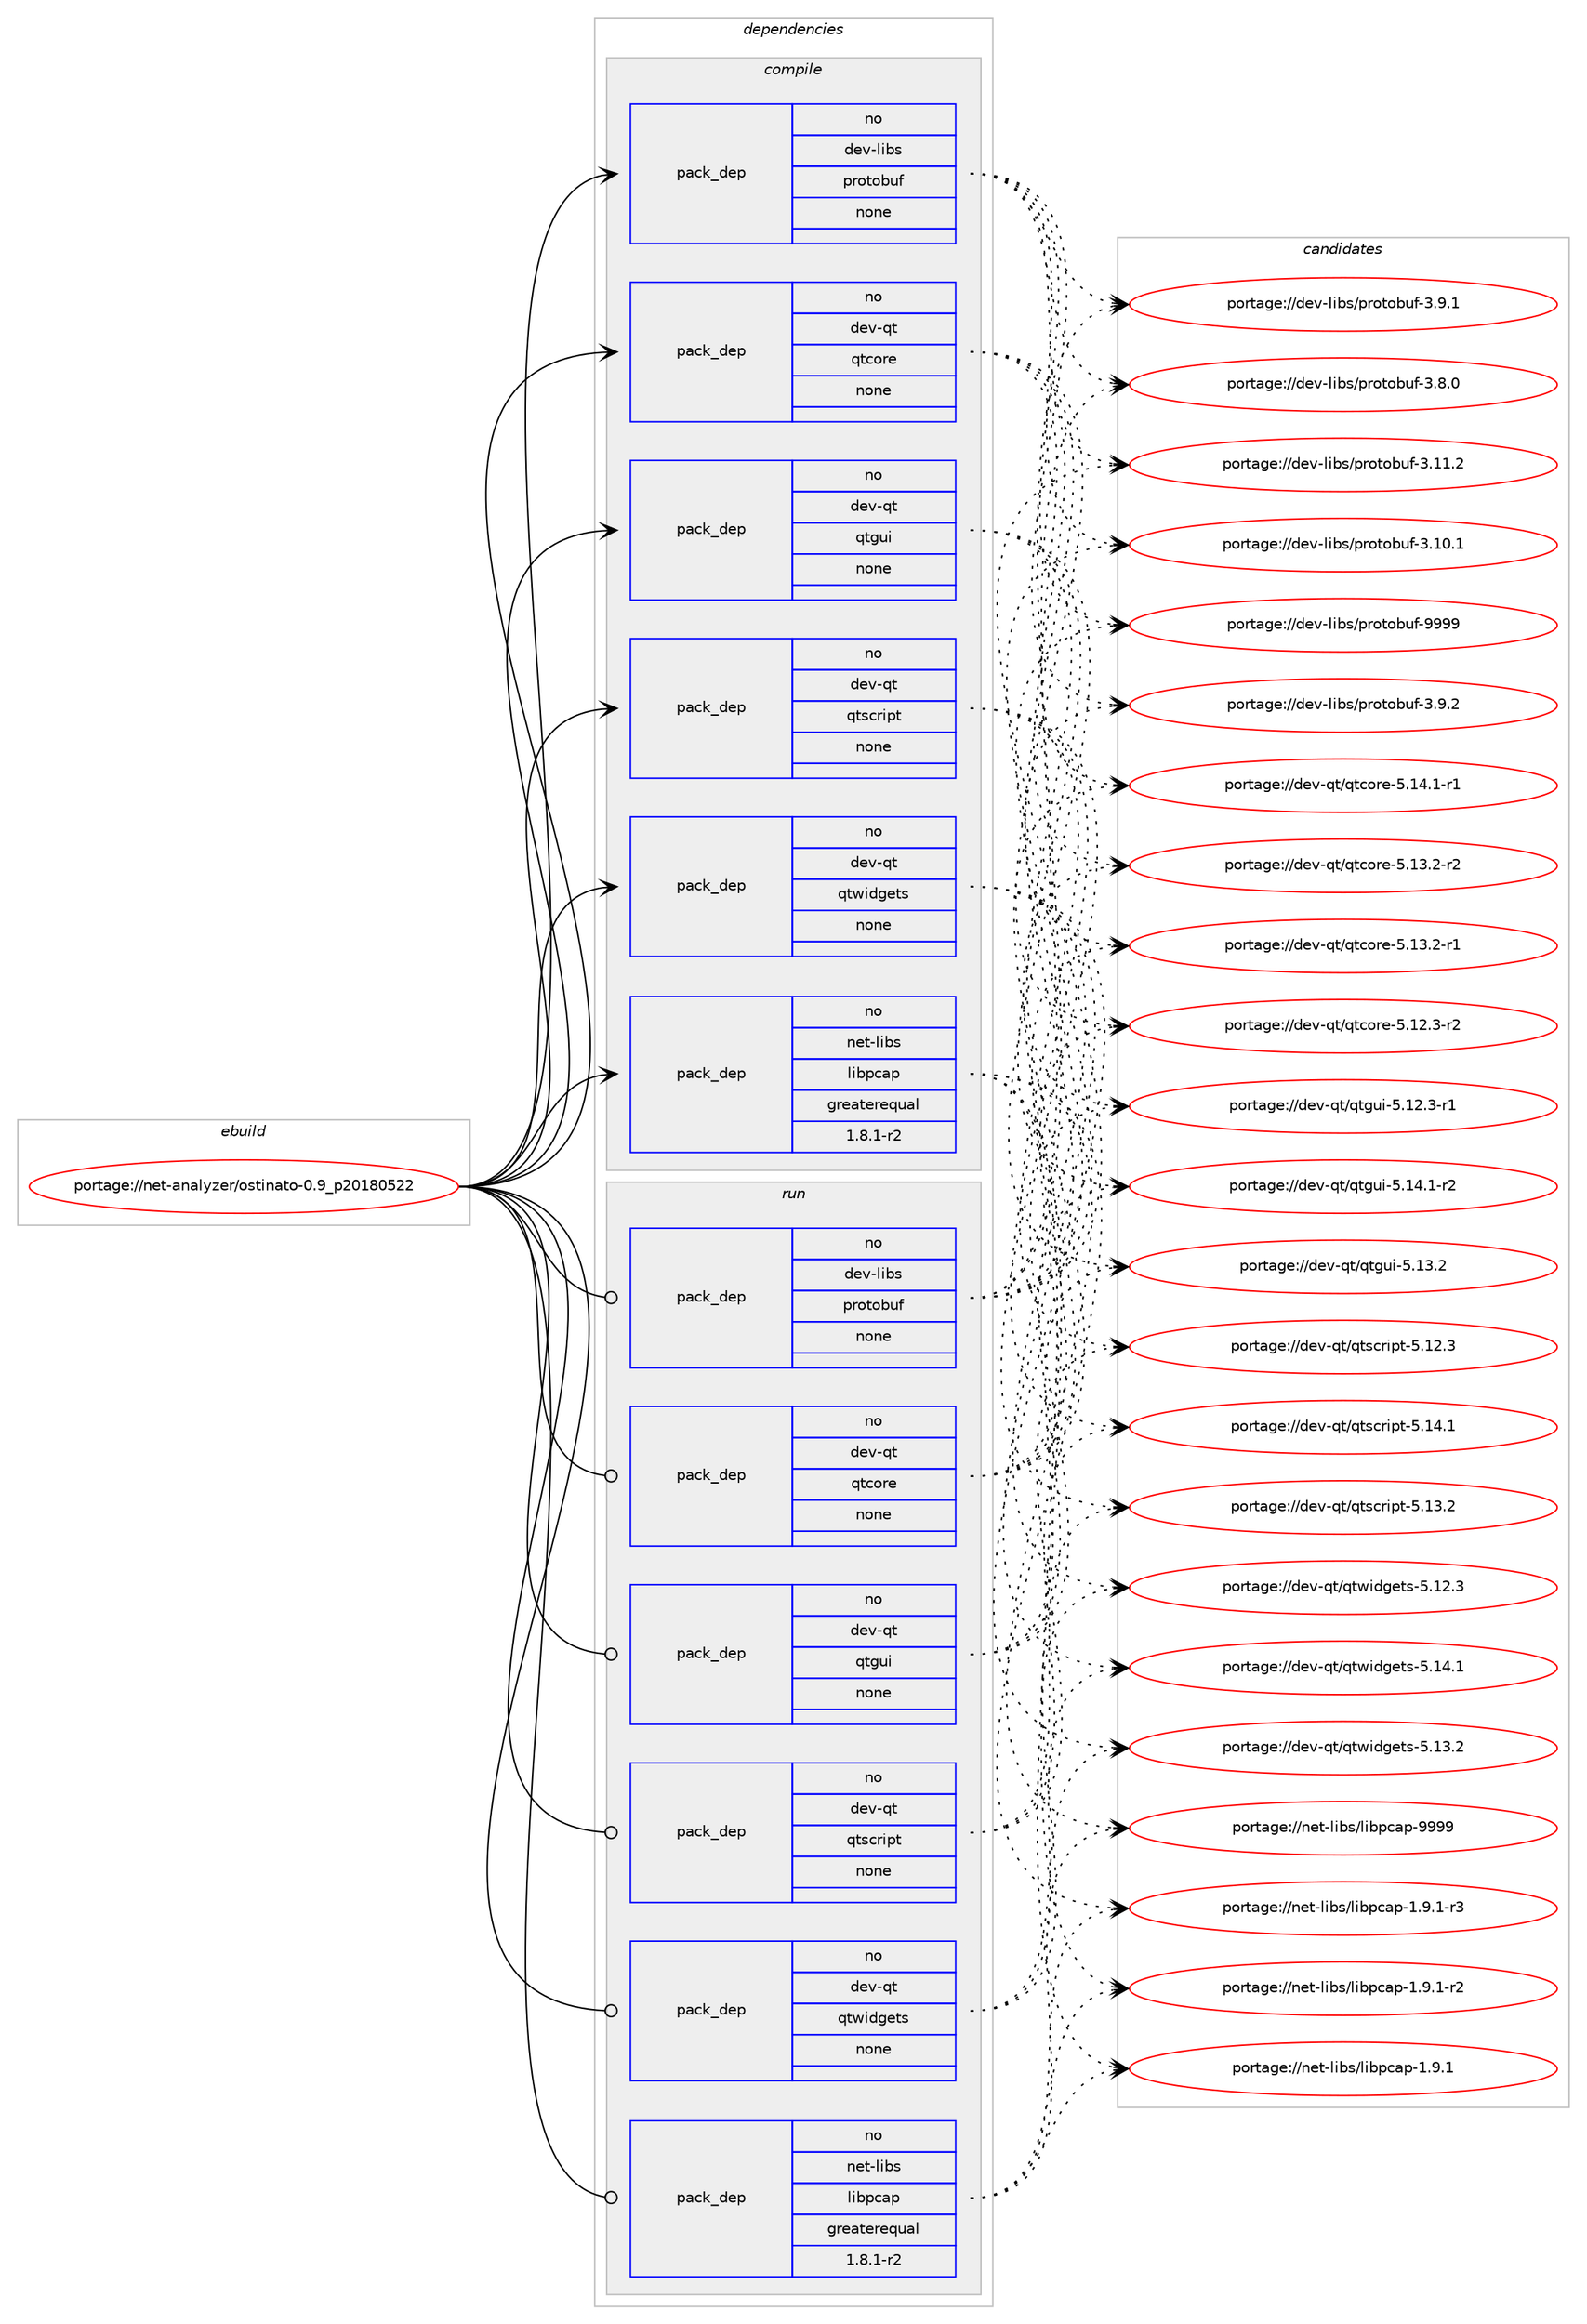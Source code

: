 digraph prolog {

# *************
# Graph options
# *************

newrank=true;
concentrate=true;
compound=true;
graph [rankdir=LR,fontname=Helvetica,fontsize=10,ranksep=1.5];#, ranksep=2.5, nodesep=0.2];
edge  [arrowhead=vee];
node  [fontname=Helvetica,fontsize=10];

# **********
# The ebuild
# **********

subgraph cluster_leftcol {
color=gray;
rank=same;
label=<<i>ebuild</i>>;
id [label="portage://net-analyzer/ostinato-0.9_p20180522", color=red, width=4, href="../net-analyzer/ostinato-0.9_p20180522.svg"];
}

# ****************
# The dependencies
# ****************

subgraph cluster_midcol {
color=gray;
label=<<i>dependencies</i>>;
subgraph cluster_compile {
fillcolor="#eeeeee";
style=filled;
label=<<i>compile</i>>;
subgraph pack69144 {
dependency90657 [label=<<TABLE BORDER="0" CELLBORDER="1" CELLSPACING="0" CELLPADDING="4" WIDTH="220"><TR><TD ROWSPAN="6" CELLPADDING="30">pack_dep</TD></TR><TR><TD WIDTH="110">no</TD></TR><TR><TD>dev-libs</TD></TR><TR><TD>protobuf</TD></TR><TR><TD>none</TD></TR><TR><TD></TD></TR></TABLE>>, shape=none, color=blue];
}
id:e -> dependency90657:w [weight=20,style="solid",arrowhead="vee"];
subgraph pack69145 {
dependency90658 [label=<<TABLE BORDER="0" CELLBORDER="1" CELLSPACING="0" CELLPADDING="4" WIDTH="220"><TR><TD ROWSPAN="6" CELLPADDING="30">pack_dep</TD></TR><TR><TD WIDTH="110">no</TD></TR><TR><TD>dev-qt</TD></TR><TR><TD>qtcore</TD></TR><TR><TD>none</TD></TR><TR><TD></TD></TR></TABLE>>, shape=none, color=blue];
}
id:e -> dependency90658:w [weight=20,style="solid",arrowhead="vee"];
subgraph pack69146 {
dependency90659 [label=<<TABLE BORDER="0" CELLBORDER="1" CELLSPACING="0" CELLPADDING="4" WIDTH="220"><TR><TD ROWSPAN="6" CELLPADDING="30">pack_dep</TD></TR><TR><TD WIDTH="110">no</TD></TR><TR><TD>dev-qt</TD></TR><TR><TD>qtgui</TD></TR><TR><TD>none</TD></TR><TR><TD></TD></TR></TABLE>>, shape=none, color=blue];
}
id:e -> dependency90659:w [weight=20,style="solid",arrowhead="vee"];
subgraph pack69147 {
dependency90660 [label=<<TABLE BORDER="0" CELLBORDER="1" CELLSPACING="0" CELLPADDING="4" WIDTH="220"><TR><TD ROWSPAN="6" CELLPADDING="30">pack_dep</TD></TR><TR><TD WIDTH="110">no</TD></TR><TR><TD>dev-qt</TD></TR><TR><TD>qtscript</TD></TR><TR><TD>none</TD></TR><TR><TD></TD></TR></TABLE>>, shape=none, color=blue];
}
id:e -> dependency90660:w [weight=20,style="solid",arrowhead="vee"];
subgraph pack69148 {
dependency90661 [label=<<TABLE BORDER="0" CELLBORDER="1" CELLSPACING="0" CELLPADDING="4" WIDTH="220"><TR><TD ROWSPAN="6" CELLPADDING="30">pack_dep</TD></TR><TR><TD WIDTH="110">no</TD></TR><TR><TD>dev-qt</TD></TR><TR><TD>qtwidgets</TD></TR><TR><TD>none</TD></TR><TR><TD></TD></TR></TABLE>>, shape=none, color=blue];
}
id:e -> dependency90661:w [weight=20,style="solid",arrowhead="vee"];
subgraph pack69149 {
dependency90662 [label=<<TABLE BORDER="0" CELLBORDER="1" CELLSPACING="0" CELLPADDING="4" WIDTH="220"><TR><TD ROWSPAN="6" CELLPADDING="30">pack_dep</TD></TR><TR><TD WIDTH="110">no</TD></TR><TR><TD>net-libs</TD></TR><TR><TD>libpcap</TD></TR><TR><TD>greaterequal</TD></TR><TR><TD>1.8.1-r2</TD></TR></TABLE>>, shape=none, color=blue];
}
id:e -> dependency90662:w [weight=20,style="solid",arrowhead="vee"];
}
subgraph cluster_compileandrun {
fillcolor="#eeeeee";
style=filled;
label=<<i>compile and run</i>>;
}
subgraph cluster_run {
fillcolor="#eeeeee";
style=filled;
label=<<i>run</i>>;
subgraph pack69150 {
dependency90663 [label=<<TABLE BORDER="0" CELLBORDER="1" CELLSPACING="0" CELLPADDING="4" WIDTH="220"><TR><TD ROWSPAN="6" CELLPADDING="30">pack_dep</TD></TR><TR><TD WIDTH="110">no</TD></TR><TR><TD>dev-libs</TD></TR><TR><TD>protobuf</TD></TR><TR><TD>none</TD></TR><TR><TD></TD></TR></TABLE>>, shape=none, color=blue];
}
id:e -> dependency90663:w [weight=20,style="solid",arrowhead="odot"];
subgraph pack69151 {
dependency90664 [label=<<TABLE BORDER="0" CELLBORDER="1" CELLSPACING="0" CELLPADDING="4" WIDTH="220"><TR><TD ROWSPAN="6" CELLPADDING="30">pack_dep</TD></TR><TR><TD WIDTH="110">no</TD></TR><TR><TD>dev-qt</TD></TR><TR><TD>qtcore</TD></TR><TR><TD>none</TD></TR><TR><TD></TD></TR></TABLE>>, shape=none, color=blue];
}
id:e -> dependency90664:w [weight=20,style="solid",arrowhead="odot"];
subgraph pack69152 {
dependency90665 [label=<<TABLE BORDER="0" CELLBORDER="1" CELLSPACING="0" CELLPADDING="4" WIDTH="220"><TR><TD ROWSPAN="6" CELLPADDING="30">pack_dep</TD></TR><TR><TD WIDTH="110">no</TD></TR><TR><TD>dev-qt</TD></TR><TR><TD>qtgui</TD></TR><TR><TD>none</TD></TR><TR><TD></TD></TR></TABLE>>, shape=none, color=blue];
}
id:e -> dependency90665:w [weight=20,style="solid",arrowhead="odot"];
subgraph pack69153 {
dependency90666 [label=<<TABLE BORDER="0" CELLBORDER="1" CELLSPACING="0" CELLPADDING="4" WIDTH="220"><TR><TD ROWSPAN="6" CELLPADDING="30">pack_dep</TD></TR><TR><TD WIDTH="110">no</TD></TR><TR><TD>dev-qt</TD></TR><TR><TD>qtscript</TD></TR><TR><TD>none</TD></TR><TR><TD></TD></TR></TABLE>>, shape=none, color=blue];
}
id:e -> dependency90666:w [weight=20,style="solid",arrowhead="odot"];
subgraph pack69154 {
dependency90667 [label=<<TABLE BORDER="0" CELLBORDER="1" CELLSPACING="0" CELLPADDING="4" WIDTH="220"><TR><TD ROWSPAN="6" CELLPADDING="30">pack_dep</TD></TR><TR><TD WIDTH="110">no</TD></TR><TR><TD>dev-qt</TD></TR><TR><TD>qtwidgets</TD></TR><TR><TD>none</TD></TR><TR><TD></TD></TR></TABLE>>, shape=none, color=blue];
}
id:e -> dependency90667:w [weight=20,style="solid",arrowhead="odot"];
subgraph pack69155 {
dependency90668 [label=<<TABLE BORDER="0" CELLBORDER="1" CELLSPACING="0" CELLPADDING="4" WIDTH="220"><TR><TD ROWSPAN="6" CELLPADDING="30">pack_dep</TD></TR><TR><TD WIDTH="110">no</TD></TR><TR><TD>net-libs</TD></TR><TR><TD>libpcap</TD></TR><TR><TD>greaterequal</TD></TR><TR><TD>1.8.1-r2</TD></TR></TABLE>>, shape=none, color=blue];
}
id:e -> dependency90668:w [weight=20,style="solid",arrowhead="odot"];
}
}

# **************
# The candidates
# **************

subgraph cluster_choices {
rank=same;
color=gray;
label=<<i>candidates</i>>;

subgraph choice69144 {
color=black;
nodesep=1;
choice100101118451081059811547112114111116111981171024557575757 [label="portage://dev-libs/protobuf-9999", color=red, width=4,href="../dev-libs/protobuf-9999.svg"];
choice10010111845108105981154711211411111611198117102455146574650 [label="portage://dev-libs/protobuf-3.9.2", color=red, width=4,href="../dev-libs/protobuf-3.9.2.svg"];
choice10010111845108105981154711211411111611198117102455146574649 [label="portage://dev-libs/protobuf-3.9.1", color=red, width=4,href="../dev-libs/protobuf-3.9.1.svg"];
choice10010111845108105981154711211411111611198117102455146564648 [label="portage://dev-libs/protobuf-3.8.0", color=red, width=4,href="../dev-libs/protobuf-3.8.0.svg"];
choice1001011184510810598115471121141111161119811710245514649494650 [label="portage://dev-libs/protobuf-3.11.2", color=red, width=4,href="../dev-libs/protobuf-3.11.2.svg"];
choice1001011184510810598115471121141111161119811710245514649484649 [label="portage://dev-libs/protobuf-3.10.1", color=red, width=4,href="../dev-libs/protobuf-3.10.1.svg"];
dependency90657:e -> choice100101118451081059811547112114111116111981171024557575757:w [style=dotted,weight="100"];
dependency90657:e -> choice10010111845108105981154711211411111611198117102455146574650:w [style=dotted,weight="100"];
dependency90657:e -> choice10010111845108105981154711211411111611198117102455146574649:w [style=dotted,weight="100"];
dependency90657:e -> choice10010111845108105981154711211411111611198117102455146564648:w [style=dotted,weight="100"];
dependency90657:e -> choice1001011184510810598115471121141111161119811710245514649494650:w [style=dotted,weight="100"];
dependency90657:e -> choice1001011184510810598115471121141111161119811710245514649484649:w [style=dotted,weight="100"];
}
subgraph choice69145 {
color=black;
nodesep=1;
choice100101118451131164711311699111114101455346495246494511449 [label="portage://dev-qt/qtcore-5.14.1-r1", color=red, width=4,href="../dev-qt/qtcore-5.14.1-r1.svg"];
choice100101118451131164711311699111114101455346495146504511450 [label="portage://dev-qt/qtcore-5.13.2-r2", color=red, width=4,href="../dev-qt/qtcore-5.13.2-r2.svg"];
choice100101118451131164711311699111114101455346495146504511449 [label="portage://dev-qt/qtcore-5.13.2-r1", color=red, width=4,href="../dev-qt/qtcore-5.13.2-r1.svg"];
choice100101118451131164711311699111114101455346495046514511450 [label="portage://dev-qt/qtcore-5.12.3-r2", color=red, width=4,href="../dev-qt/qtcore-5.12.3-r2.svg"];
dependency90658:e -> choice100101118451131164711311699111114101455346495246494511449:w [style=dotted,weight="100"];
dependency90658:e -> choice100101118451131164711311699111114101455346495146504511450:w [style=dotted,weight="100"];
dependency90658:e -> choice100101118451131164711311699111114101455346495146504511449:w [style=dotted,weight="100"];
dependency90658:e -> choice100101118451131164711311699111114101455346495046514511450:w [style=dotted,weight="100"];
}
subgraph choice69146 {
color=black;
nodesep=1;
choice1001011184511311647113116103117105455346495246494511450 [label="portage://dev-qt/qtgui-5.14.1-r2", color=red, width=4,href="../dev-qt/qtgui-5.14.1-r2.svg"];
choice100101118451131164711311610311710545534649514650 [label="portage://dev-qt/qtgui-5.13.2", color=red, width=4,href="../dev-qt/qtgui-5.13.2.svg"];
choice1001011184511311647113116103117105455346495046514511449 [label="portage://dev-qt/qtgui-5.12.3-r1", color=red, width=4,href="../dev-qt/qtgui-5.12.3-r1.svg"];
dependency90659:e -> choice1001011184511311647113116103117105455346495246494511450:w [style=dotted,weight="100"];
dependency90659:e -> choice100101118451131164711311610311710545534649514650:w [style=dotted,weight="100"];
dependency90659:e -> choice1001011184511311647113116103117105455346495046514511449:w [style=dotted,weight="100"];
}
subgraph choice69147 {
color=black;
nodesep=1;
choice10010111845113116471131161159911410511211645534649524649 [label="portage://dev-qt/qtscript-5.14.1", color=red, width=4,href="../dev-qt/qtscript-5.14.1.svg"];
choice10010111845113116471131161159911410511211645534649514650 [label="portage://dev-qt/qtscript-5.13.2", color=red, width=4,href="../dev-qt/qtscript-5.13.2.svg"];
choice10010111845113116471131161159911410511211645534649504651 [label="portage://dev-qt/qtscript-5.12.3", color=red, width=4,href="../dev-qt/qtscript-5.12.3.svg"];
dependency90660:e -> choice10010111845113116471131161159911410511211645534649524649:w [style=dotted,weight="100"];
dependency90660:e -> choice10010111845113116471131161159911410511211645534649514650:w [style=dotted,weight="100"];
dependency90660:e -> choice10010111845113116471131161159911410511211645534649504651:w [style=dotted,weight="100"];
}
subgraph choice69148 {
color=black;
nodesep=1;
choice100101118451131164711311611910510010310111611545534649524649 [label="portage://dev-qt/qtwidgets-5.14.1", color=red, width=4,href="../dev-qt/qtwidgets-5.14.1.svg"];
choice100101118451131164711311611910510010310111611545534649514650 [label="portage://dev-qt/qtwidgets-5.13.2", color=red, width=4,href="../dev-qt/qtwidgets-5.13.2.svg"];
choice100101118451131164711311611910510010310111611545534649504651 [label="portage://dev-qt/qtwidgets-5.12.3", color=red, width=4,href="../dev-qt/qtwidgets-5.12.3.svg"];
dependency90661:e -> choice100101118451131164711311611910510010310111611545534649524649:w [style=dotted,weight="100"];
dependency90661:e -> choice100101118451131164711311611910510010310111611545534649514650:w [style=dotted,weight="100"];
dependency90661:e -> choice100101118451131164711311611910510010310111611545534649504651:w [style=dotted,weight="100"];
}
subgraph choice69149 {
color=black;
nodesep=1;
choice1101011164510810598115471081059811299971124557575757 [label="portage://net-libs/libpcap-9999", color=red, width=4,href="../net-libs/libpcap-9999.svg"];
choice1101011164510810598115471081059811299971124549465746494511451 [label="portage://net-libs/libpcap-1.9.1-r3", color=red, width=4,href="../net-libs/libpcap-1.9.1-r3.svg"];
choice1101011164510810598115471081059811299971124549465746494511450 [label="portage://net-libs/libpcap-1.9.1-r2", color=red, width=4,href="../net-libs/libpcap-1.9.1-r2.svg"];
choice110101116451081059811547108105981129997112454946574649 [label="portage://net-libs/libpcap-1.9.1", color=red, width=4,href="../net-libs/libpcap-1.9.1.svg"];
dependency90662:e -> choice1101011164510810598115471081059811299971124557575757:w [style=dotted,weight="100"];
dependency90662:e -> choice1101011164510810598115471081059811299971124549465746494511451:w [style=dotted,weight="100"];
dependency90662:e -> choice1101011164510810598115471081059811299971124549465746494511450:w [style=dotted,weight="100"];
dependency90662:e -> choice110101116451081059811547108105981129997112454946574649:w [style=dotted,weight="100"];
}
subgraph choice69150 {
color=black;
nodesep=1;
choice100101118451081059811547112114111116111981171024557575757 [label="portage://dev-libs/protobuf-9999", color=red, width=4,href="../dev-libs/protobuf-9999.svg"];
choice10010111845108105981154711211411111611198117102455146574650 [label="portage://dev-libs/protobuf-3.9.2", color=red, width=4,href="../dev-libs/protobuf-3.9.2.svg"];
choice10010111845108105981154711211411111611198117102455146574649 [label="portage://dev-libs/protobuf-3.9.1", color=red, width=4,href="../dev-libs/protobuf-3.9.1.svg"];
choice10010111845108105981154711211411111611198117102455146564648 [label="portage://dev-libs/protobuf-3.8.0", color=red, width=4,href="../dev-libs/protobuf-3.8.0.svg"];
choice1001011184510810598115471121141111161119811710245514649494650 [label="portage://dev-libs/protobuf-3.11.2", color=red, width=4,href="../dev-libs/protobuf-3.11.2.svg"];
choice1001011184510810598115471121141111161119811710245514649484649 [label="portage://dev-libs/protobuf-3.10.1", color=red, width=4,href="../dev-libs/protobuf-3.10.1.svg"];
dependency90663:e -> choice100101118451081059811547112114111116111981171024557575757:w [style=dotted,weight="100"];
dependency90663:e -> choice10010111845108105981154711211411111611198117102455146574650:w [style=dotted,weight="100"];
dependency90663:e -> choice10010111845108105981154711211411111611198117102455146574649:w [style=dotted,weight="100"];
dependency90663:e -> choice10010111845108105981154711211411111611198117102455146564648:w [style=dotted,weight="100"];
dependency90663:e -> choice1001011184510810598115471121141111161119811710245514649494650:w [style=dotted,weight="100"];
dependency90663:e -> choice1001011184510810598115471121141111161119811710245514649484649:w [style=dotted,weight="100"];
}
subgraph choice69151 {
color=black;
nodesep=1;
choice100101118451131164711311699111114101455346495246494511449 [label="portage://dev-qt/qtcore-5.14.1-r1", color=red, width=4,href="../dev-qt/qtcore-5.14.1-r1.svg"];
choice100101118451131164711311699111114101455346495146504511450 [label="portage://dev-qt/qtcore-5.13.2-r2", color=red, width=4,href="../dev-qt/qtcore-5.13.2-r2.svg"];
choice100101118451131164711311699111114101455346495146504511449 [label="portage://dev-qt/qtcore-5.13.2-r1", color=red, width=4,href="../dev-qt/qtcore-5.13.2-r1.svg"];
choice100101118451131164711311699111114101455346495046514511450 [label="portage://dev-qt/qtcore-5.12.3-r2", color=red, width=4,href="../dev-qt/qtcore-5.12.3-r2.svg"];
dependency90664:e -> choice100101118451131164711311699111114101455346495246494511449:w [style=dotted,weight="100"];
dependency90664:e -> choice100101118451131164711311699111114101455346495146504511450:w [style=dotted,weight="100"];
dependency90664:e -> choice100101118451131164711311699111114101455346495146504511449:w [style=dotted,weight="100"];
dependency90664:e -> choice100101118451131164711311699111114101455346495046514511450:w [style=dotted,weight="100"];
}
subgraph choice69152 {
color=black;
nodesep=1;
choice1001011184511311647113116103117105455346495246494511450 [label="portage://dev-qt/qtgui-5.14.1-r2", color=red, width=4,href="../dev-qt/qtgui-5.14.1-r2.svg"];
choice100101118451131164711311610311710545534649514650 [label="portage://dev-qt/qtgui-5.13.2", color=red, width=4,href="../dev-qt/qtgui-5.13.2.svg"];
choice1001011184511311647113116103117105455346495046514511449 [label="portage://dev-qt/qtgui-5.12.3-r1", color=red, width=4,href="../dev-qt/qtgui-5.12.3-r1.svg"];
dependency90665:e -> choice1001011184511311647113116103117105455346495246494511450:w [style=dotted,weight="100"];
dependency90665:e -> choice100101118451131164711311610311710545534649514650:w [style=dotted,weight="100"];
dependency90665:e -> choice1001011184511311647113116103117105455346495046514511449:w [style=dotted,weight="100"];
}
subgraph choice69153 {
color=black;
nodesep=1;
choice10010111845113116471131161159911410511211645534649524649 [label="portage://dev-qt/qtscript-5.14.1", color=red, width=4,href="../dev-qt/qtscript-5.14.1.svg"];
choice10010111845113116471131161159911410511211645534649514650 [label="portage://dev-qt/qtscript-5.13.2", color=red, width=4,href="../dev-qt/qtscript-5.13.2.svg"];
choice10010111845113116471131161159911410511211645534649504651 [label="portage://dev-qt/qtscript-5.12.3", color=red, width=4,href="../dev-qt/qtscript-5.12.3.svg"];
dependency90666:e -> choice10010111845113116471131161159911410511211645534649524649:w [style=dotted,weight="100"];
dependency90666:e -> choice10010111845113116471131161159911410511211645534649514650:w [style=dotted,weight="100"];
dependency90666:e -> choice10010111845113116471131161159911410511211645534649504651:w [style=dotted,weight="100"];
}
subgraph choice69154 {
color=black;
nodesep=1;
choice100101118451131164711311611910510010310111611545534649524649 [label="portage://dev-qt/qtwidgets-5.14.1", color=red, width=4,href="../dev-qt/qtwidgets-5.14.1.svg"];
choice100101118451131164711311611910510010310111611545534649514650 [label="portage://dev-qt/qtwidgets-5.13.2", color=red, width=4,href="../dev-qt/qtwidgets-5.13.2.svg"];
choice100101118451131164711311611910510010310111611545534649504651 [label="portage://dev-qt/qtwidgets-5.12.3", color=red, width=4,href="../dev-qt/qtwidgets-5.12.3.svg"];
dependency90667:e -> choice100101118451131164711311611910510010310111611545534649524649:w [style=dotted,weight="100"];
dependency90667:e -> choice100101118451131164711311611910510010310111611545534649514650:w [style=dotted,weight="100"];
dependency90667:e -> choice100101118451131164711311611910510010310111611545534649504651:w [style=dotted,weight="100"];
}
subgraph choice69155 {
color=black;
nodesep=1;
choice1101011164510810598115471081059811299971124557575757 [label="portage://net-libs/libpcap-9999", color=red, width=4,href="../net-libs/libpcap-9999.svg"];
choice1101011164510810598115471081059811299971124549465746494511451 [label="portage://net-libs/libpcap-1.9.1-r3", color=red, width=4,href="../net-libs/libpcap-1.9.1-r3.svg"];
choice1101011164510810598115471081059811299971124549465746494511450 [label="portage://net-libs/libpcap-1.9.1-r2", color=red, width=4,href="../net-libs/libpcap-1.9.1-r2.svg"];
choice110101116451081059811547108105981129997112454946574649 [label="portage://net-libs/libpcap-1.9.1", color=red, width=4,href="../net-libs/libpcap-1.9.1.svg"];
dependency90668:e -> choice1101011164510810598115471081059811299971124557575757:w [style=dotted,weight="100"];
dependency90668:e -> choice1101011164510810598115471081059811299971124549465746494511451:w [style=dotted,weight="100"];
dependency90668:e -> choice1101011164510810598115471081059811299971124549465746494511450:w [style=dotted,weight="100"];
dependency90668:e -> choice110101116451081059811547108105981129997112454946574649:w [style=dotted,weight="100"];
}
}

}
